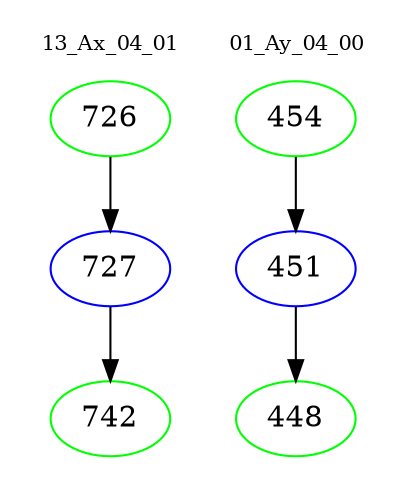 digraph{
subgraph cluster_0 {
color = white
label = "13_Ax_04_01";
fontsize=10;
T0_726 [label="726", color="green"]
T0_726 -> T0_727 [color="black"]
T0_727 [label="727", color="blue"]
T0_727 -> T0_742 [color="black"]
T0_742 [label="742", color="green"]
}
subgraph cluster_1 {
color = white
label = "01_Ay_04_00";
fontsize=10;
T1_454 [label="454", color="green"]
T1_454 -> T1_451 [color="black"]
T1_451 [label="451", color="blue"]
T1_451 -> T1_448 [color="black"]
T1_448 [label="448", color="green"]
}
}
